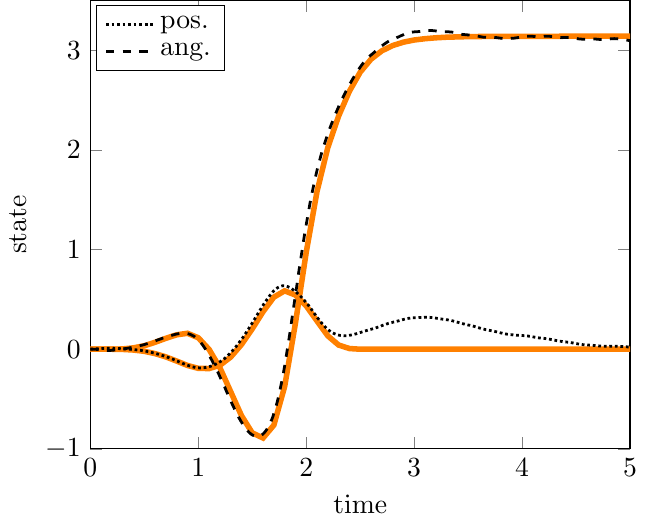 \documentclass[tikz]{standalone}
\usepackage{pgfplots}
\pgfplotsset{compat=newest}
\pgfplotsset{every axis legend/.append style={%
cells={anchor=west}}
}
\usetikzlibrary{arrows}
\tikzset{>=stealth'}

\begin{document}
\begin{tikzpicture}[]
\begin{axis}[
  legend style = {{at={(0.01,0.99)},anchor=north west}},
  ylabel = {state},
  xmin = {0.0},
  xmax = {5.0},
  axis equal image = {false},
  ymax = {3.5},
  xlabel = {time},
  hide axis = {false},
  ymin = {-1}
]

\addplot+[
  mark = {none},
  color=orange, line width=2pt
] coordinates {
  (0.0, 0.0)
  (0.1, -9.035e-14)
  (0.2, -2.002e-13)
  (0.3, -0.002)
  (0.4, -0.008)
  (0.5, -0.021)
  (0.6, -0.044)
  (0.7, -0.077)
  (0.8, -0.119)
  (0.9, -0.163)
  (1.0, -0.192)
  (1.1, -0.194)
  (1.2, -0.161)
  (1.3, -0.079)
  (1.4, 0.047)
  (1.5, 0.205)
  (1.6, 0.377)
  (1.7, 0.523)
  (1.8, 0.586)
  (1.9, 0.544)
  (2.0, 0.435)
  (2.1, 0.283)
  (2.2, 0.134)
  (2.3, 0.042)
  (2.4, 0.007)
  (2.5, -6.956e-6)
  (2.6, -6.956e-6)
  (2.7, -6.956e-6)
  (2.8, -6.956e-6)
  (2.9, -6.957e-6)
  (3.0, -6.957e-6)
  (3.1, -6.957e-6)
  (3.2, -6.957e-6)
  (3.3, -6.957e-6)
  (3.4, -6.957e-6)
  (3.5, -6.957e-6)
  (3.6, -6.957e-6)
  (3.7, -6.957e-6)
  (3.8, -6.957e-6)
  (3.9, -6.957e-6)
  (4.0, -6.957e-6)
  (4.1, -6.957e-6)
  (4.2, -6.957e-6)
  (4.3, -6.957e-6)
  (4.4, -6.957e-6)
  (4.5, -6.957e-6)
  (4.6, -6.957e-6)
  (4.7, -6.957e-6)
  (4.8, -6.957e-6)
  (4.9, -3.478e-6)
  (5.0, 0.0)
};

\addplot+[
  mark = {none},
  color=orange, line width=2pt
] coordinates {
  (0.0, 0.0)
  (0.1, 1.889e-13)
  (0.2, 3.428e-13)
  (0.3, 0.003)
  (0.4, 0.014)
  (0.5, 0.035)
  (0.6, 0.07)
  (0.7, 0.11)
  (0.8, 0.145)
  (0.9, 0.16)
  (1.0, 0.115)
  (1.1, -0.002)
  (1.2, -0.186)
  (1.3, -0.426)
  (1.4, -0.667)
  (1.5, -0.84)
  (1.6, -0.891)
  (1.7, -0.762)
  (1.8, -0.374)
  (1.9, 0.262)
  (2.0, 0.974)
  (2.1, 1.584)
  (2.2, 2.025)
  (2.3, 2.341)
  (2.4, 2.59)
  (2.5, 2.781)
  (2.6, 2.911)
  (2.7, 2.995)
  (2.8, 3.048)
  (2.9, 3.082)
  (3.0, 3.104)
  (3.1, 3.117)
  (3.2, 3.126)
  (3.3, 3.132)
  (3.4, 3.135)
  (3.5, 3.138)
  (3.6, 3.139)
  (3.7, 3.14)
  (3.8, 3.141)
  (3.9, 3.141)
  (4.0, 3.141)
  (4.1, 3.141)
  (4.2, 3.141)
  (4.3, 3.141)
  (4.4, 3.142)
  (4.5, 3.142)
  (4.6, 3.142)
  (4.7, 3.142)
  (4.8, 3.142)
  (4.9, 3.142)
  (5.0, 3.142)
};

\addplot+[
  mark = {none},
  color=black, line width=1pt, densely dotted
] coordinates {
  (0.0, 0.003)
  (0.01, 0.003)
  (0.02, 0.003)
  (0.029, 0.003)
  (0.039, 0.003)
  (0.049, 0.004)
  (0.059, 0.004)
  (0.069, 0.004)
  (0.079, 0.005)
  (0.088, 0.006)
  (0.098, 0.006)
  (0.108, 0.007)
  (0.118, 0.008)
  (0.128, 0.008)
  (0.138, 0.009)
  (0.147, 0.009)
  (0.157, 0.009)
  (0.167, 0.01)
  (0.177, 0.01)
  (0.187, 0.01)
  (0.196, 0.01)
  (0.206, 0.009)
  (0.216, 0.009)
  (0.226, 0.008)
  (0.236, 0.008)
  (0.246, 0.007)
  (0.255, 0.007)
  (0.265, 0.006)
  (0.275, 0.006)
  (0.285, 0.005)
  (0.295, 0.005)
  (0.305, 0.004)
  (0.314, 0.003)
  (0.324, 0.003)
  (0.334, 0.002)
  (0.344, 0.001)
  (0.354, 0.001)
  (0.363, -0.0)
  (0.373, -0.001)
  (0.383, -0.002)
  (0.393, -0.003)
  (0.403, -0.004)
  (0.413, -0.005)
  (0.422, -0.006)
  (0.432, -0.007)
  (0.442, -0.008)
  (0.452, -0.01)
  (0.462, -0.011)
  (0.472, -0.012)
  (0.481, -0.014)
  (0.491, -0.016)
  (0.501, -0.018)
  (0.511, -0.019)
  (0.521, -0.021)
  (0.53, -0.024)
  (0.54, -0.026)
  (0.55, -0.028)
  (0.56, -0.03)
  (0.57, -0.033)
  (0.58, -0.036)
  (0.589, -0.038)
  (0.599, -0.041)
  (0.609, -0.044)
  (0.619, -0.047)
  (0.629, -0.05)
  (0.639, -0.053)
  (0.648, -0.056)
  (0.658, -0.06)
  (0.668, -0.063)
  (0.678, -0.066)
  (0.688, -0.07)
  (0.697, -0.073)
  (0.707, -0.077)
  (0.717, -0.081)
  (0.727, -0.085)
  (0.737, -0.089)
  (0.747, -0.093)
  (0.756, -0.097)
  (0.766, -0.101)
  (0.776, -0.106)
  (0.786, -0.11)
  (0.796, -0.115)
  (0.806, -0.119)
  (0.815, -0.124)
  (0.825, -0.128)
  (0.835, -0.133)
  (0.845, -0.137)
  (0.855, -0.142)
  (0.864, -0.146)
  (0.874, -0.15)
  (0.884, -0.155)
  (0.894, -0.159)
  (0.904, -0.162)
  (0.914, -0.166)
  (0.923, -0.169)
  (0.933, -0.173)
  (0.943, -0.176)
  (0.953, -0.178)
  (0.963, -0.181)
  (0.972, -0.183)
  (0.982, -0.185)
  (0.992, -0.186)
  (1.002, -0.187)
  (1.012, -0.188)
  (1.022, -0.188)
  (1.031, -0.188)
  (1.041, -0.187)
  (1.051, -0.186)
  (1.061, -0.184)
  (1.071, -0.182)
  (1.081, -0.18)
  (1.09, -0.178)
  (1.1, -0.175)
  (1.11, -0.172)
  (1.12, -0.168)
  (1.13, -0.164)
  (1.139, -0.16)
  (1.149, -0.156)
  (1.159, -0.151)
  (1.169, -0.146)
  (1.179, -0.14)
  (1.189, -0.134)
  (1.198, -0.128)
  (1.208, -0.121)
  (1.218, -0.114)
  (1.228, -0.106)
  (1.238, -0.098)
  (1.248, -0.089)
  (1.257, -0.08)
  (1.267, -0.07)
  (1.277, -0.06)
  (1.287, -0.049)
  (1.297, -0.038)
  (1.306, -0.027)
  (1.316, -0.016)
  (1.326, -0.003)
  (1.336, 0.009)
  (1.346, 0.022)
  (1.356, 0.035)
  (1.365, 0.049)
  (1.375, 0.062)
  (1.385, 0.077)
  (1.395, 0.091)
  (1.405, 0.106)
  (1.415, 0.121)
  (1.424, 0.137)
  (1.434, 0.152)
  (1.444, 0.168)
  (1.454, 0.185)
  (1.464, 0.201)
  (1.473, 0.218)
  (1.483, 0.235)
  (1.493, 0.252)
  (1.503, 0.27)
  (1.513, 0.287)
  (1.523, 0.304)
  (1.532, 0.322)
  (1.542, 0.339)
  (1.552, 0.357)
  (1.562, 0.374)
  (1.572, 0.392)
  (1.582, 0.409)
  (1.591, 0.427)
  (1.601, 0.443)
  (1.611, 0.46)
  (1.621, 0.475)
  (1.631, 0.491)
  (1.64, 0.506)
  (1.65, 0.521)
  (1.66, 0.535)
  (1.67, 0.549)
  (1.68, 0.563)
  (1.69, 0.575)
  (1.699, 0.586)
  (1.709, 0.596)
  (1.719, 0.605)
  (1.729, 0.613)
  (1.739, 0.62)
  (1.749, 0.625)
  (1.758, 0.63)
  (1.768, 0.633)
  (1.778, 0.636)
  (1.788, 0.637)
  (1.798, 0.636)
  (1.807, 0.635)
  (1.817, 0.632)
  (1.827, 0.629)
  (1.837, 0.624)
  (1.847, 0.619)
  (1.857, 0.613)
  (1.866, 0.607)
  (1.876, 0.599)
  (1.886, 0.591)
  (1.896, 0.583)
  (1.906, 0.574)
  (1.916, 0.564)
  (1.925, 0.555)
  (1.935, 0.544)
  (1.945, 0.534)
  (1.955, 0.523)
  (1.965, 0.511)
  (1.974, 0.5)
  (1.984, 0.488)
  (1.994, 0.475)
  (2.004, 0.462)
  (2.014, 0.449)
  (2.024, 0.436)
  (2.033, 0.422)
  (2.043, 0.408)
  (2.053, 0.393)
  (2.063, 0.377)
  (2.073, 0.362)
  (2.083, 0.347)
  (2.092, 0.333)
  (2.102, 0.318)
  (2.112, 0.305)
  (2.122, 0.291)
  (2.132, 0.278)
  (2.141, 0.265)
  (2.151, 0.253)
  (2.161, 0.241)
  (2.171, 0.229)
  (2.181, 0.218)
  (2.191, 0.208)
  (2.2, 0.198)
  (2.21, 0.19)
  (2.22, 0.182)
  (2.23, 0.174)
  (2.24, 0.168)
  (2.25, 0.162)
  (2.259, 0.157)
  (2.269, 0.153)
  (2.279, 0.149)
  (2.289, 0.145)
  (2.299, 0.142)
  (2.308, 0.14)
  (2.318, 0.138)
  (2.328, 0.137)
  (2.338, 0.136)
  (2.348, 0.135)
  (2.358, 0.136)
  (2.367, 0.136)
  (2.377, 0.137)
  (2.387, 0.138)
  (2.397, 0.139)
  (2.407, 0.141)
  (2.417, 0.143)
  (2.426, 0.145)
  (2.436, 0.147)
  (2.446, 0.15)
  (2.456, 0.153)
  (2.466, 0.156)
  (2.475, 0.159)
  (2.485, 0.162)
  (2.495, 0.166)
  (2.505, 0.169)
  (2.515, 0.173)
  (2.525, 0.176)
  (2.534, 0.18)
  (2.544, 0.183)
  (2.554, 0.186)
  (2.564, 0.189)
  (2.574, 0.192)
  (2.583, 0.195)
  (2.593, 0.198)
  (2.603, 0.201)
  (2.613, 0.204)
  (2.623, 0.207)
  (2.633, 0.21)
  (2.642, 0.213)
  (2.652, 0.217)
  (2.662, 0.221)
  (2.672, 0.224)
  (2.682, 0.228)
  (2.692, 0.232)
  (2.701, 0.237)
  (2.711, 0.241)
  (2.721, 0.245)
  (2.731, 0.248)
  (2.741, 0.252)
  (2.75, 0.255)
  (2.76, 0.259)
  (2.77, 0.262)
  (2.78, 0.265)
  (2.79, 0.267)
  (2.8, 0.27)
  (2.809, 0.273)
  (2.819, 0.275)
  (2.829, 0.278)
  (2.839, 0.281)
  (2.849, 0.283)
  (2.859, 0.286)
  (2.868, 0.289)
  (2.878, 0.292)
  (2.888, 0.295)
  (2.898, 0.298)
  (2.908, 0.301)
  (2.917, 0.303)
  (2.927, 0.306)
  (2.937, 0.308)
  (2.947, 0.31)
  (2.957, 0.311)
  (2.967, 0.313)
  (2.976, 0.314)
  (2.986, 0.315)
  (2.996, 0.315)
  (3.006, 0.316)
  (3.016, 0.316)
  (3.026, 0.317)
  (3.035, 0.317)
  (3.045, 0.318)
  (3.055, 0.318)
  (3.065, 0.319)
  (3.075, 0.319)
  (3.084, 0.319)
  (3.094, 0.32)
  (3.104, 0.32)
  (3.114, 0.32)
  (3.124, 0.32)
  (3.134, 0.32)
  (3.143, 0.32)
  (3.153, 0.319)
  (3.163, 0.318)
  (3.173, 0.317)
  (3.183, 0.315)
  (3.193, 0.314)
  (3.202, 0.312)
  (3.212, 0.31)
  (3.222, 0.308)
  (3.232, 0.307)
  (3.242, 0.305)
  (3.251, 0.304)
  (3.261, 0.302)
  (3.271, 0.301)
  (3.281, 0.299)
  (3.291, 0.298)
  (3.301, 0.296)
  (3.31, 0.295)
  (3.32, 0.293)
  (3.33, 0.291)
  (3.34, 0.289)
  (3.35, 0.286)
  (3.36, 0.284)
  (3.369, 0.281)
  (3.379, 0.278)
  (3.389, 0.275)
  (3.399, 0.272)
  (3.409, 0.269)
  (3.418, 0.266)
  (3.428, 0.263)
  (3.438, 0.26)
  (3.448, 0.257)
  (3.458, 0.254)
  (3.468, 0.252)
  (3.477, 0.249)
  (3.487, 0.247)
  (3.497, 0.244)
  (3.507, 0.242)
  (3.517, 0.24)
  (3.527, 0.237)
  (3.536, 0.235)
  (3.546, 0.232)
  (3.556, 0.229)
  (3.566, 0.226)
  (3.576, 0.223)
  (3.585, 0.22)
  (3.595, 0.217)
  (3.605, 0.213)
  (3.615, 0.21)
  (3.625, 0.207)
  (3.635, 0.204)
  (3.644, 0.202)
  (3.654, 0.199)
  (3.664, 0.196)
  (3.674, 0.194)
  (3.684, 0.192)
  (3.694, 0.19)
  (3.703, 0.188)
  (3.713, 0.186)
  (3.723, 0.184)
  (3.733, 0.182)
  (3.743, 0.18)
  (3.752, 0.177)
  (3.762, 0.175)
  (3.772, 0.172)
  (3.782, 0.17)
  (3.792, 0.167)
  (3.802, 0.164)
  (3.811, 0.162)
  (3.821, 0.159)
  (3.831, 0.157)
  (3.841, 0.155)
  (3.851, 0.153)
  (3.861, 0.151)
  (3.87, 0.15)
  (3.88, 0.148)
  (3.89, 0.147)
  (3.9, 0.146)
  (3.91, 0.145)
  (3.919, 0.143)
  (3.929, 0.142)
  (3.939, 0.141)
  (3.949, 0.14)
  (3.959, 0.14)
  (3.969, 0.139)
  (3.978, 0.138)
  (3.988, 0.138)
  (3.998, 0.137)
  (4.008, 0.137)
  (4.018, 0.136)
  (4.028, 0.135)
  (4.037, 0.134)
  (4.047, 0.133)
  (4.057, 0.132)
  (4.067, 0.13)
  (4.077, 0.129)
  (4.086, 0.127)
  (4.096, 0.125)
  (4.106, 0.123)
  (4.116, 0.121)
  (4.126, 0.119)
  (4.136, 0.118)
  (4.145, 0.116)
  (4.155, 0.114)
  (4.165, 0.113)
  (4.175, 0.112)
  (4.185, 0.111)
  (4.194, 0.11)
  (4.204, 0.109)
  (4.214, 0.107)
  (4.224, 0.106)
  (4.234, 0.105)
  (4.244, 0.103)
  (4.253, 0.101)
  (4.263, 0.099)
  (4.273, 0.097)
  (4.283, 0.095)
  (4.293, 0.093)
  (4.303, 0.091)
  (4.312, 0.088)
  (4.322, 0.086)
  (4.332, 0.084)
  (4.342, 0.082)
  (4.352, 0.081)
  (4.361, 0.079)
  (4.371, 0.078)
  (4.381, 0.076)
  (4.391, 0.075)
  (4.401, 0.074)
  (4.411, 0.073)
  (4.42, 0.071)
  (4.43, 0.07)
  (4.44, 0.068)
  (4.45, 0.067)
  (4.46, 0.065)
  (4.47, 0.063)
  (4.479, 0.061)
  (4.489, 0.059)
  (4.499, 0.057)
  (4.509, 0.055)
  (4.519, 0.053)
  (4.528, 0.051)
  (4.538, 0.049)
  (4.548, 0.048)
  (4.558, 0.047)
  (4.568, 0.045)
  (4.578, 0.044)
  (4.587, 0.044)
  (4.597, 0.043)
  (4.607, 0.042)
  (4.617, 0.042)
  (4.627, 0.041)
  (4.637, 0.041)
  (4.646, 0.04)
  (4.656, 0.039)
  (4.666, 0.038)
  (4.676, 0.037)
  (4.686, 0.036)
  (4.695, 0.035)
  (4.705, 0.034)
  (4.715, 0.033)
  (4.725, 0.032)
  (4.735, 0.031)
  (4.745, 0.031)
  (4.754, 0.03)
  (4.764, 0.03)
  (4.774, 0.03)
  (4.784, 0.03)
  (4.794, 0.03)
  (4.804, 0.03)
  (4.813, 0.031)
  (4.823, 0.031)
  (4.833, 0.031)
  (4.843, 0.031)
  (4.853, 0.031)
  (4.862, 0.031)
  (4.872, 0.03)
  (4.882, 0.03)
  (4.892, 0.029)
  (4.902, 0.029)
  (4.912, 0.028)
  (4.921, 0.028)
  (4.931, 0.027)
  (4.941, 0.026)
  (4.951, 0.025)
  (4.961, 0.024)
  (4.971, 0.024)
  (4.98, 0.023)
  (4.99, 0.022)
  (5.0, 0.021)
};

\addplot+[
  mark = {none},
  color=black, line width=1pt, dashed
] coordinates {
  (0.0, -0.001)
  (0.01, -0.001)
  (0.02, -0.0)
  (0.029, -0.0)
  (0.039, -0.001)
  (0.049, -0.001)
  (0.059, -0.002)
  (0.069, -0.003)
  (0.079, -0.004)
  (0.088, -0.005)
  (0.098, -0.006)
  (0.108, -0.008)
  (0.118, -0.009)
  (0.128, -0.01)
  (0.138, -0.011)
  (0.147, -0.012)
  (0.157, -0.012)
  (0.167, -0.012)
  (0.177, -0.012)
  (0.187, -0.012)
  (0.196, -0.011)
  (0.206, -0.01)
  (0.216, -0.009)
  (0.226, -0.008)
  (0.236, -0.007)
  (0.246, -0.005)
  (0.255, -0.004)
  (0.265, -0.003)
  (0.275, -0.001)
  (0.285, 0.0)
  (0.295, 0.002)
  (0.305, 0.003)
  (0.314, 0.005)
  (0.324, 0.007)
  (0.334, 0.008)
  (0.344, 0.01)
  (0.354, 0.012)
  (0.363, 0.014)
  (0.373, 0.016)
  (0.383, 0.018)
  (0.393, 0.019)
  (0.403, 0.021)
  (0.413, 0.023)
  (0.422, 0.026)
  (0.432, 0.028)
  (0.442, 0.031)
  (0.452, 0.033)
  (0.462, 0.036)
  (0.472, 0.039)
  (0.481, 0.041)
  (0.491, 0.044)
  (0.501, 0.047)
  (0.511, 0.051)
  (0.521, 0.054)
  (0.53, 0.057)
  (0.54, 0.061)
  (0.55, 0.064)
  (0.56, 0.068)
  (0.57, 0.072)
  (0.58, 0.075)
  (0.589, 0.079)
  (0.599, 0.083)
  (0.609, 0.087)
  (0.619, 0.091)
  (0.629, 0.095)
  (0.639, 0.099)
  (0.648, 0.102)
  (0.658, 0.106)
  (0.668, 0.11)
  (0.678, 0.113)
  (0.688, 0.117)
  (0.697, 0.12)
  (0.707, 0.124)
  (0.717, 0.127)
  (0.727, 0.13)
  (0.737, 0.134)
  (0.747, 0.137)
  (0.756, 0.14)
  (0.766, 0.143)
  (0.776, 0.146)
  (0.786, 0.149)
  (0.796, 0.152)
  (0.806, 0.154)
  (0.815, 0.156)
  (0.825, 0.158)
  (0.835, 0.159)
  (0.845, 0.16)
  (0.855, 0.16)
  (0.864, 0.16)
  (0.874, 0.16)
  (0.884, 0.159)
  (0.894, 0.158)
  (0.904, 0.156)
  (0.914, 0.153)
  (0.923, 0.15)
  (0.933, 0.145)
  (0.943, 0.14)
  (0.953, 0.134)
  (0.963, 0.128)
  (0.972, 0.12)
  (0.982, 0.112)
  (0.992, 0.103)
  (1.002, 0.093)
  (1.012, 0.082)
  (1.022, 0.069)
  (1.031, 0.056)
  (1.041, 0.042)
  (1.051, 0.026)
  (1.061, 0.01)
  (1.071, -0.007)
  (1.081, -0.024)
  (1.09, -0.042)
  (1.1, -0.061)
  (1.11, -0.08)
  (1.12, -0.1)
  (1.13, -0.12)
  (1.139, -0.141)
  (1.149, -0.161)
  (1.159, -0.183)
  (1.169, -0.204)
  (1.179, -0.226)
  (1.189, -0.248)
  (1.198, -0.271)
  (1.208, -0.294)
  (1.218, -0.317)
  (1.228, -0.341)
  (1.238, -0.364)
  (1.248, -0.388)
  (1.257, -0.413)
  (1.267, -0.437)
  (1.277, -0.461)
  (1.287, -0.485)
  (1.297, -0.509)
  (1.306, -0.532)
  (1.316, -0.555)
  (1.326, -0.578)
  (1.336, -0.601)
  (1.346, -0.623)
  (1.356, -0.644)
  (1.365, -0.665)
  (1.375, -0.685)
  (1.385, -0.704)
  (1.395, -0.723)
  (1.405, -0.74)
  (1.415, -0.757)
  (1.424, -0.773)
  (1.434, -0.788)
  (1.444, -0.802)
  (1.454, -0.815)
  (1.464, -0.827)
  (1.473, -0.837)
  (1.483, -0.847)
  (1.493, -0.855)
  (1.503, -0.862)
  (1.513, -0.867)
  (1.523, -0.871)
  (1.532, -0.874)
  (1.542, -0.875)
  (1.552, -0.875)
  (1.562, -0.873)
  (1.572, -0.87)
  (1.582, -0.865)
  (1.591, -0.858)
  (1.601, -0.849)
  (1.611, -0.838)
  (1.621, -0.825)
  (1.631, -0.81)
  (1.64, -0.794)
  (1.65, -0.775)
  (1.66, -0.754)
  (1.67, -0.732)
  (1.68, -0.707)
  (1.69, -0.679)
  (1.699, -0.648)
  (1.709, -0.614)
  (1.719, -0.578)
  (1.729, -0.538)
  (1.739, -0.496)
  (1.749, -0.45)
  (1.758, -0.402)
  (1.768, -0.351)
  (1.778, -0.297)
  (1.788, -0.24)
  (1.798, -0.18)
  (1.807, -0.118)
  (1.817, -0.053)
  (1.827, 0.014)
  (1.837, 0.082)
  (1.847, 0.152)
  (1.857, 0.224)
  (1.866, 0.296)
  (1.876, 0.369)
  (1.886, 0.442)
  (1.896, 0.516)
  (1.906, 0.589)
  (1.916, 0.662)
  (1.925, 0.735)
  (1.935, 0.806)
  (1.945, 0.877)
  (1.955, 0.947)
  (1.965, 1.016)
  (1.974, 1.083)
  (1.984, 1.149)
  (1.994, 1.214)
  (2.004, 1.276)
  (2.014, 1.338)
  (2.024, 1.397)
  (2.033, 1.455)
  (2.043, 1.51)
  (2.053, 1.564)
  (2.063, 1.616)
  (2.073, 1.666)
  (2.083, 1.714)
  (2.092, 1.76)
  (2.102, 1.805)
  (2.112, 1.848)
  (2.122, 1.888)
  (2.132, 1.928)
  (2.141, 1.965)
  (2.151, 2.002)
  (2.161, 2.036)
  (2.171, 2.069)
  (2.181, 2.101)
  (2.191, 2.133)
  (2.2, 2.163)
  (2.21, 2.193)
  (2.22, 2.222)
  (2.23, 2.25)
  (2.24, 2.278)
  (2.25, 2.305)
  (2.259, 2.331)
  (2.269, 2.357)
  (2.279, 2.382)
  (2.289, 2.407)
  (2.299, 2.431)
  (2.308, 2.455)
  (2.318, 2.478)
  (2.328, 2.5)
  (2.338, 2.523)
  (2.348, 2.545)
  (2.358, 2.567)
  (2.367, 2.588)
  (2.377, 2.609)
  (2.387, 2.629)
  (2.397, 2.649)
  (2.407, 2.668)
  (2.417, 2.687)
  (2.426, 2.705)
  (2.436, 2.723)
  (2.446, 2.741)
  (2.456, 2.758)
  (2.466, 2.775)
  (2.475, 2.792)
  (2.485, 2.808)
  (2.495, 2.824)
  (2.505, 2.839)
  (2.515, 2.854)
  (2.525, 2.868)
  (2.534, 2.881)
  (2.544, 2.894)
  (2.554, 2.905)
  (2.564, 2.917)
  (2.574, 2.927)
  (2.583, 2.937)
  (2.593, 2.947)
  (2.603, 2.956)
  (2.613, 2.965)
  (2.623, 2.974)
  (2.633, 2.983)
  (2.642, 2.992)
  (2.652, 3.001)
  (2.662, 3.009)
  (2.672, 3.018)
  (2.682, 3.027)
  (2.692, 3.036)
  (2.701, 3.045)
  (2.711, 3.053)
  (2.721, 3.061)
  (2.731, 3.069)
  (2.741, 3.076)
  (2.75, 3.083)
  (2.76, 3.089)
  (2.77, 3.095)
  (2.78, 3.1)
  (2.79, 3.105)
  (2.8, 3.11)
  (2.809, 3.114)
  (2.819, 3.118)
  (2.829, 3.123)
  (2.839, 3.128)
  (2.849, 3.132)
  (2.859, 3.137)
  (2.868, 3.142)
  (2.878, 3.147)
  (2.888, 3.151)
  (2.898, 3.156)
  (2.908, 3.161)
  (2.917, 3.165)
  (2.927, 3.169)
  (2.937, 3.173)
  (2.947, 3.176)
  (2.957, 3.178)
  (2.967, 3.181)
  (2.976, 3.182)
  (2.986, 3.184)
  (2.996, 3.185)
  (3.006, 3.186)
  (3.016, 3.186)
  (3.026, 3.187)
  (3.035, 3.188)
  (3.045, 3.189)
  (3.055, 3.19)
  (3.065, 3.192)
  (3.075, 3.193)
  (3.084, 3.194)
  (3.094, 3.196)
  (3.104, 3.197)
  (3.114, 3.199)
  (3.124, 3.2)
  (3.134, 3.2)
  (3.143, 3.2)
  (3.153, 3.2)
  (3.163, 3.199)
  (3.173, 3.198)
  (3.183, 3.197)
  (3.193, 3.196)
  (3.202, 3.194)
  (3.212, 3.193)
  (3.222, 3.191)
  (3.232, 3.19)
  (3.242, 3.189)
  (3.251, 3.188)
  (3.261, 3.188)
  (3.271, 3.187)
  (3.281, 3.187)
  (3.291, 3.187)
  (3.301, 3.187)
  (3.31, 3.187)
  (3.32, 3.186)
  (3.33, 3.185)
  (3.34, 3.184)
  (3.35, 3.183)
  (3.36, 3.181)
  (3.369, 3.179)
  (3.379, 3.177)
  (3.389, 3.174)
  (3.399, 3.172)
  (3.409, 3.169)
  (3.418, 3.166)
  (3.428, 3.164)
  (3.438, 3.162)
  (3.448, 3.16)
  (3.458, 3.159)
  (3.468, 3.158)
  (3.477, 3.157)
  (3.487, 3.156)
  (3.497, 3.155)
  (3.507, 3.155)
  (3.517, 3.154)
  (3.527, 3.154)
  (3.536, 3.152)
  (3.546, 3.151)
  (3.556, 3.15)
  (3.566, 3.148)
  (3.576, 3.146)
  (3.585, 3.144)
  (3.595, 3.142)
  (3.605, 3.139)
  (3.615, 3.137)
  (3.625, 3.135)
  (3.635, 3.133)
  (3.644, 3.132)
  (3.654, 3.131)
  (3.664, 3.131)
  (3.674, 3.13)
  (3.684, 3.13)
  (3.694, 3.13)
  (3.703, 3.13)
  (3.713, 3.13)
  (3.723, 3.13)
  (3.733, 3.13)
  (3.743, 3.129)
  (3.752, 3.129)
  (3.762, 3.128)
  (3.772, 3.127)
  (3.782, 3.125)
  (3.792, 3.124)
  (3.802, 3.122)
  (3.811, 3.121)
  (3.821, 3.119)
  (3.831, 3.119)
  (3.841, 3.118)
  (3.851, 3.118)
  (3.861, 3.118)
  (3.87, 3.118)
  (3.88, 3.119)
  (3.89, 3.119)
  (3.9, 3.121)
  (3.91, 3.121)
  (3.919, 3.122)
  (3.929, 3.123)
  (3.939, 3.125)
  (3.949, 3.126)
  (3.959, 3.128)
  (3.969, 3.129)
  (3.978, 3.131)
  (3.988, 3.133)
  (3.998, 3.135)
  (4.008, 3.137)
  (4.018, 3.138)
  (4.028, 3.14)
  (4.037, 3.141)
  (4.047, 3.142)
  (4.057, 3.142)
  (4.067, 3.142)
  (4.077, 3.142)
  (4.086, 3.141)
  (4.096, 3.141)
  (4.106, 3.14)
  (4.116, 3.139)
  (4.126, 3.138)
  (4.136, 3.138)
  (4.145, 3.138)
  (4.155, 3.138)
  (4.165, 3.138)
  (4.175, 3.138)
  (4.185, 3.139)
  (4.194, 3.14)
  (4.204, 3.141)
  (4.214, 3.141)
  (4.224, 3.142)
  (4.234, 3.142)
  (4.244, 3.142)
  (4.253, 3.141)
  (4.263, 3.14)
  (4.273, 3.139)
  (4.283, 3.138)
  (4.293, 3.136)
  (4.303, 3.134)
  (4.312, 3.133)
  (4.322, 3.131)
  (4.332, 3.13)
  (4.342, 3.129)
  (4.352, 3.129)
  (4.361, 3.128)
  (4.371, 3.128)
  (4.381, 3.128)
  (4.391, 3.128)
  (4.401, 3.128)
  (4.411, 3.129)
  (4.42, 3.129)
  (4.43, 3.128)
  (4.44, 3.128)
  (4.45, 3.127)
  (4.46, 3.126)
  (4.47, 3.125)
  (4.479, 3.123)
  (4.489, 3.122)
  (4.499, 3.12)
  (4.509, 3.118)
  (4.519, 3.116)
  (4.528, 3.115)
  (4.538, 3.114)
  (4.548, 3.113)
  (4.558, 3.112)
  (4.568, 3.112)
  (4.578, 3.112)
  (4.587, 3.112)
  (4.597, 3.113)
  (4.607, 3.114)
  (4.617, 3.115)
  (4.627, 3.115)
  (4.637, 3.115)
  (4.646, 3.115)
  (4.656, 3.115)
  (4.666, 3.115)
  (4.676, 3.114)
  (4.686, 3.113)
  (4.695, 3.112)
  (4.705, 3.111)
  (4.715, 3.11)
  (4.725, 3.11)
  (4.735, 3.109)
  (4.745, 3.109)
  (4.754, 3.109)
  (4.764, 3.11)
  (4.774, 3.111)
  (4.784, 3.112)
  (4.794, 3.113)
  (4.804, 3.114)
  (4.813, 3.115)
  (4.823, 3.116)
  (4.833, 3.117)
  (4.843, 3.117)
  (4.853, 3.118)
  (4.862, 3.117)
  (4.872, 3.117)
  (4.882, 3.116)
  (4.892, 3.115)
  (4.902, 3.114)
  (4.912, 3.113)
  (4.921, 3.112)
  (4.931, 3.11)
  (4.941, 3.109)
  (4.951, 3.107)
  (4.961, 3.105)
  (4.971, 3.103)
  (4.98, 3.101)
  (4.99, 3.099)
  (5.0, 3.097)
};

\legend{, , {}{pos.}, {}{ang.}}
\end{axis}
\end{tikzpicture}

\end{document}
